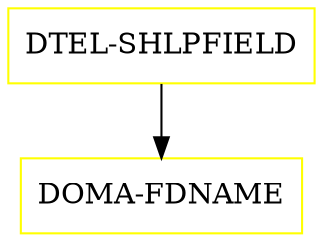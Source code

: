 digraph G {
  "DTEL-SHLPFIELD" [shape=box,color=yellow];
  "DOMA-FDNAME" [shape=box,color=yellow,URL="./DOMA_FDNAME.html"];
  "DTEL-SHLPFIELD" -> "DOMA-FDNAME";
}
